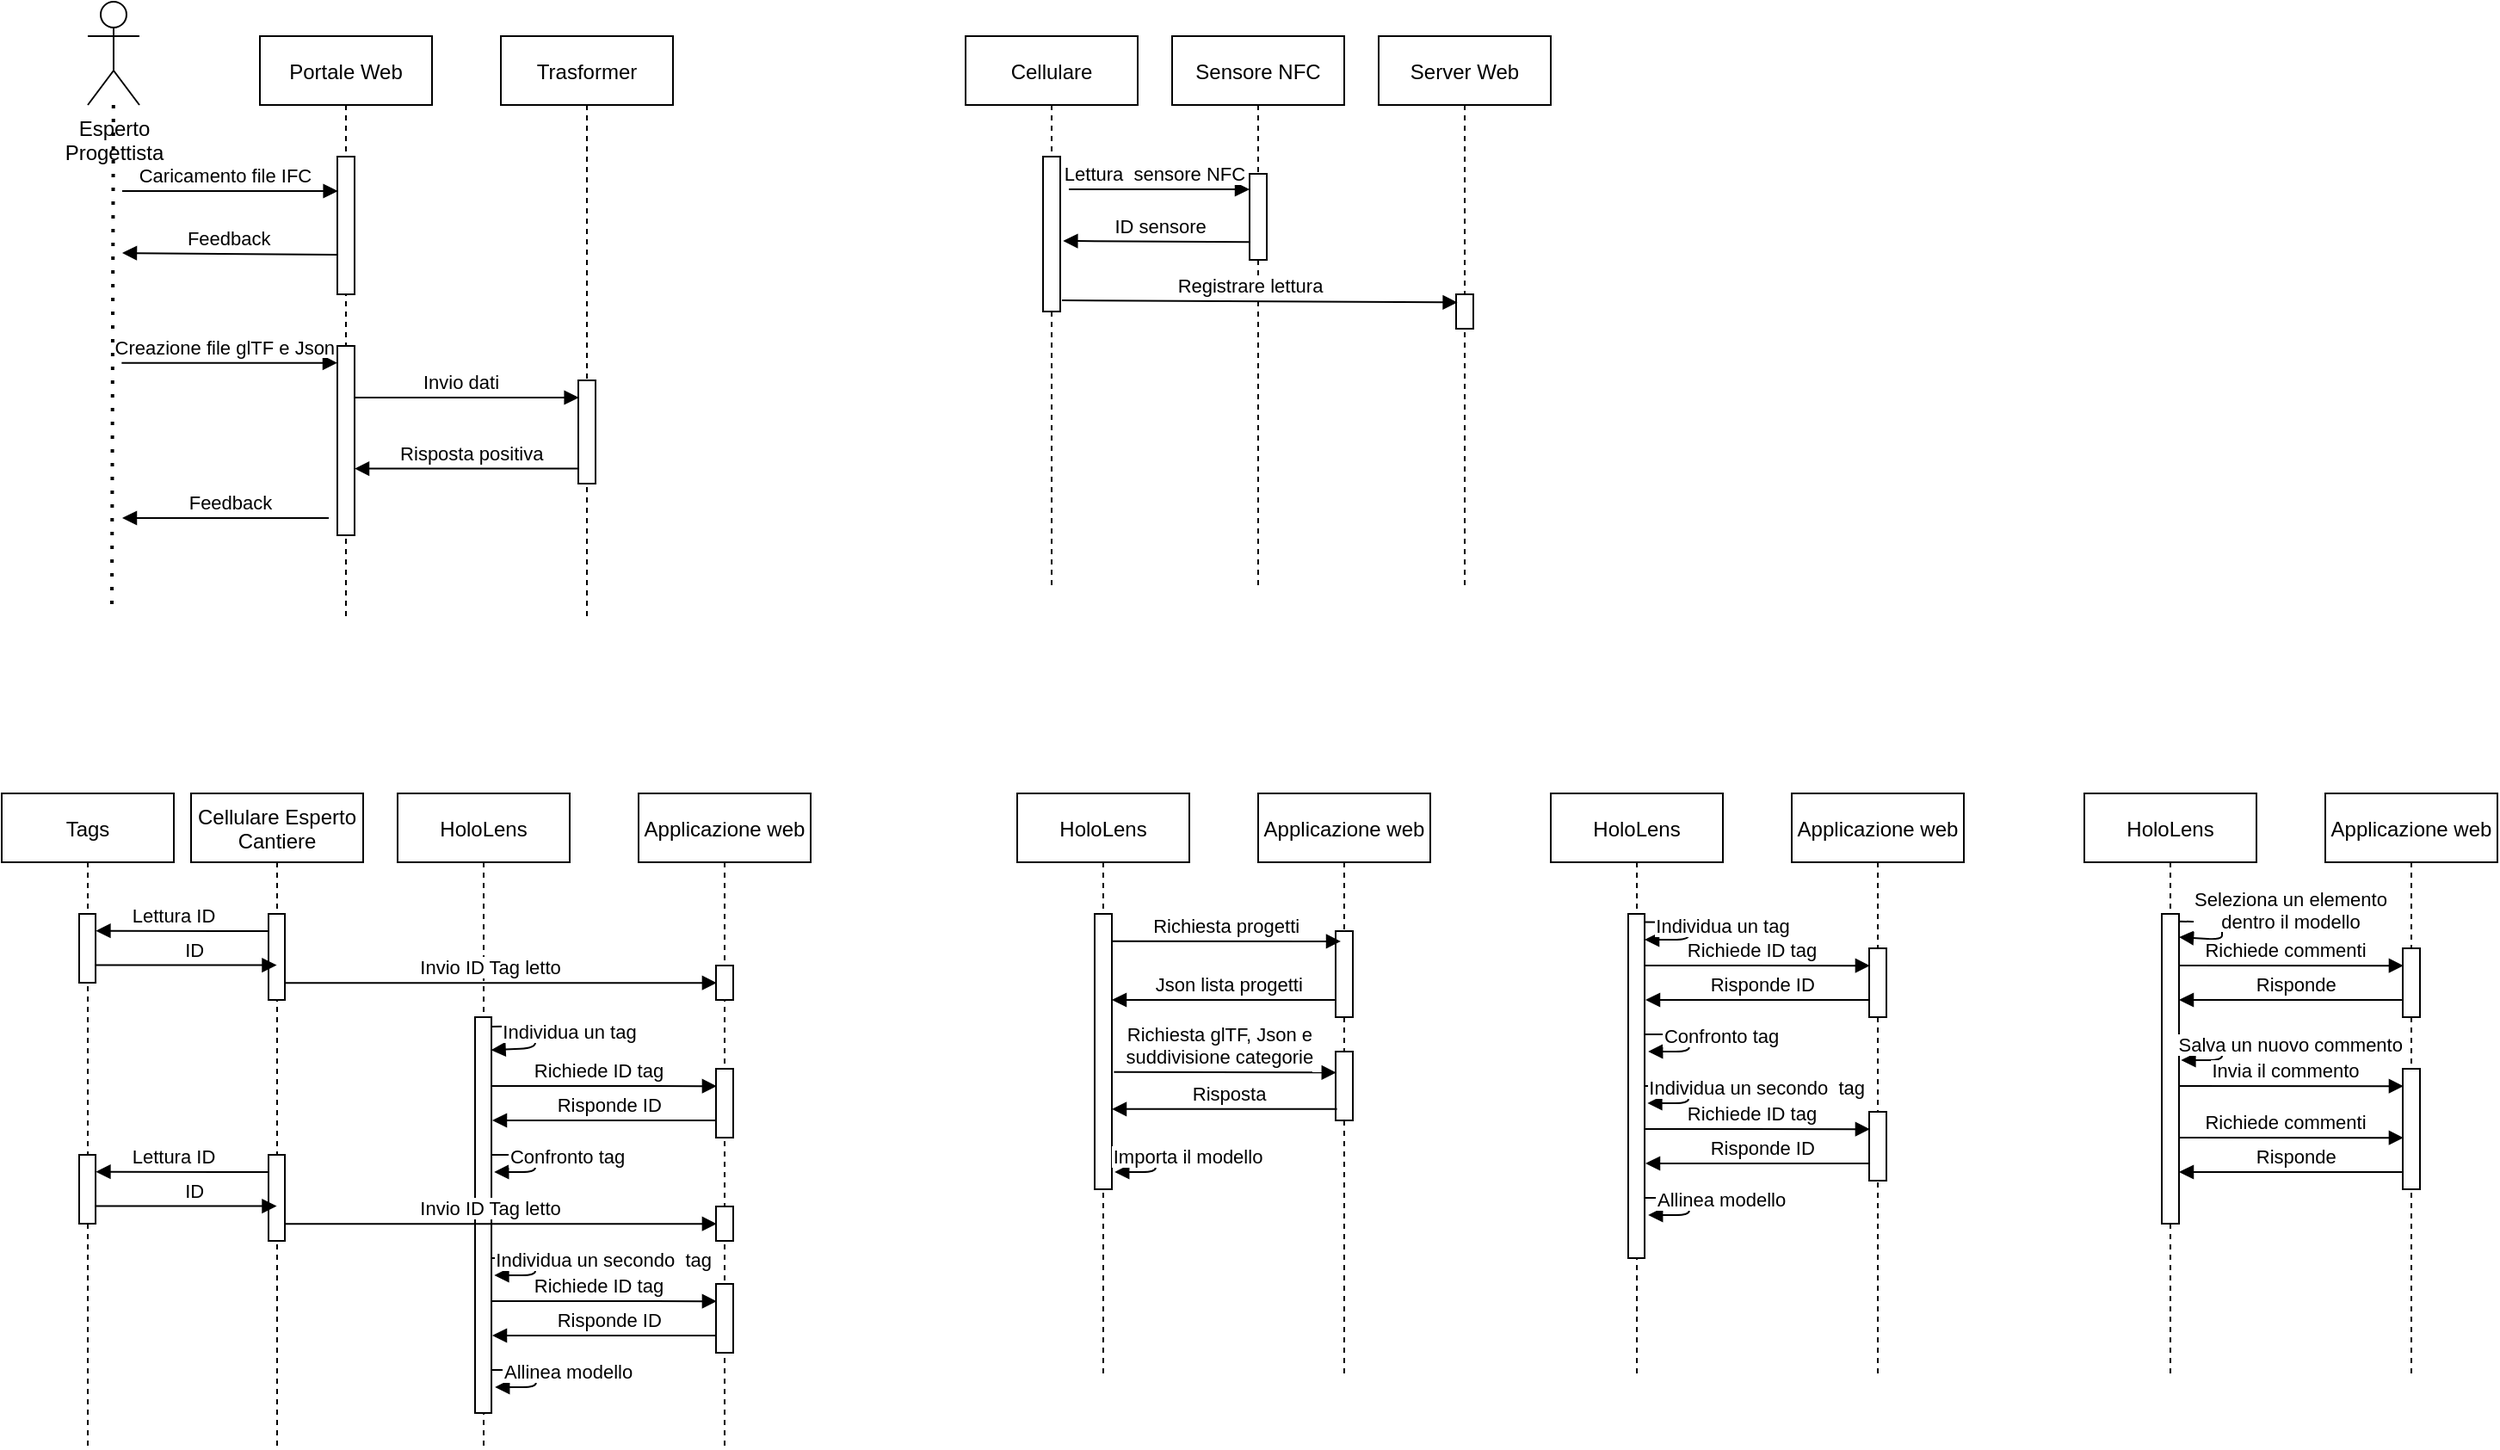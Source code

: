 <mxfile version="23.1.2" type="github">
  <diagram name="Pagina-1" id="A3ExzRN_EV327HXdjlLa">
    <mxGraphModel dx="2840" dy="1473" grid="1" gridSize="10" guides="1" tooltips="1" connect="1" arrows="1" fold="1" page="1" pageScale="1" pageWidth="827" pageHeight="1169" math="0" shadow="0">
      <root>
        <mxCell id="0" />
        <mxCell id="1" parent="0" />
        <mxCell id="QN_XUpYNm1_zosEBdJq4-1" value="Tags" style="shape=umlLifeline;perimeter=lifelinePerimeter;container=1;collapsible=0;recursiveResize=0;rounded=0;shadow=0;strokeWidth=1;" vertex="1" parent="1">
          <mxGeometry x="60" y="500" width="100" height="380" as="geometry" />
        </mxCell>
        <mxCell id="QN_XUpYNm1_zosEBdJq4-2" value="" style="points=[];perimeter=orthogonalPerimeter;rounded=0;shadow=0;strokeWidth=1;" vertex="1" parent="QN_XUpYNm1_zosEBdJq4-1">
          <mxGeometry x="45" y="70" width="9.52" height="40" as="geometry" />
        </mxCell>
        <mxCell id="QN_XUpYNm1_zosEBdJq4-3" value="Cellulare Esperto&#xa;Cantiere" style="shape=umlLifeline;perimeter=lifelinePerimeter;container=1;collapsible=0;recursiveResize=0;rounded=0;shadow=0;strokeWidth=1;" vertex="1" parent="1">
          <mxGeometry x="170" y="500" width="100" height="380" as="geometry" />
        </mxCell>
        <mxCell id="QN_XUpYNm1_zosEBdJq4-4" value="" style="points=[];perimeter=orthogonalPerimeter;rounded=0;shadow=0;strokeWidth=1;" vertex="1" parent="QN_XUpYNm1_zosEBdJq4-3">
          <mxGeometry x="45" y="70" width="9.52" height="50" as="geometry" />
        </mxCell>
        <mxCell id="QN_XUpYNm1_zosEBdJq4-5" value="Lettura ID" style="verticalAlign=bottom;endArrow=block;shadow=0;strokeWidth=1;exitX=0.014;exitY=0.855;exitDx=0;exitDy=0;exitPerimeter=0;entryX=1.02;entryY=0.246;entryDx=0;entryDy=0;entryPerimeter=0;" edge="1" parent="QN_XUpYNm1_zosEBdJq4-3" target="QN_XUpYNm1_zosEBdJq4-2">
          <mxGeometry x="0.095" relative="1" as="geometry">
            <mxPoint x="45.0" y="80" as="sourcePoint" />
            <mxPoint x="-85.14" y="80" as="targetPoint" />
            <mxPoint as="offset" />
          </mxGeometry>
        </mxCell>
        <mxCell id="QN_XUpYNm1_zosEBdJq4-6" value="Portale Web" style="shape=umlLifeline;perimeter=lifelinePerimeter;container=1;collapsible=0;recursiveResize=0;rounded=0;shadow=0;strokeWidth=1;" vertex="1" parent="1">
          <mxGeometry x="210" y="60" width="100" height="340" as="geometry" />
        </mxCell>
        <mxCell id="QN_XUpYNm1_zosEBdJq4-7" value="" style="points=[];perimeter=orthogonalPerimeter;rounded=0;shadow=0;strokeWidth=1;" vertex="1" parent="QN_XUpYNm1_zosEBdJq4-6">
          <mxGeometry x="45" y="70" width="10" height="80" as="geometry" />
        </mxCell>
        <mxCell id="QN_XUpYNm1_zosEBdJq4-8" value="Creazione file glTF e Json" style="verticalAlign=bottom;endArrow=block;shadow=0;strokeWidth=1;entryX=0.033;entryY=0.25;entryDx=0;entryDy=0;entryPerimeter=0;" edge="1" parent="QN_XUpYNm1_zosEBdJq4-6">
          <mxGeometry x="-0.046" relative="1" as="geometry">
            <mxPoint x="-80.33" y="189.83" as="sourcePoint" />
            <mxPoint x="45.0" y="189.83" as="targetPoint" />
            <mxPoint as="offset" />
          </mxGeometry>
        </mxCell>
        <mxCell id="QN_XUpYNm1_zosEBdJq4-9" value="" style="points=[];perimeter=orthogonalPerimeter;rounded=0;shadow=0;strokeWidth=1;" vertex="1" parent="QN_XUpYNm1_zosEBdJq4-6">
          <mxGeometry x="45" y="180" width="10" height="110" as="geometry" />
        </mxCell>
        <mxCell id="QN_XUpYNm1_zosEBdJq4-10" value="Invio dati" style="verticalAlign=bottom;endArrow=block;shadow=0;strokeWidth=1;entryX=0.033;entryY=0.25;entryDx=0;entryDy=0;entryPerimeter=0;" edge="1" parent="QN_XUpYNm1_zosEBdJq4-6" source="QN_XUpYNm1_zosEBdJq4-9">
          <mxGeometry x="-0.046" relative="1" as="geometry">
            <mxPoint x="60" y="210.0" as="sourcePoint" />
            <mxPoint x="185.33" y="210.0" as="targetPoint" />
            <mxPoint as="offset" />
          </mxGeometry>
        </mxCell>
        <mxCell id="QN_XUpYNm1_zosEBdJq4-11" value="Trasformer" style="shape=umlLifeline;perimeter=lifelinePerimeter;container=1;collapsible=0;recursiveResize=0;rounded=0;shadow=0;strokeWidth=1;" vertex="1" parent="1">
          <mxGeometry x="350" y="60" width="100" height="340" as="geometry" />
        </mxCell>
        <mxCell id="QN_XUpYNm1_zosEBdJq4-12" value="" style="points=[];perimeter=orthogonalPerimeter;rounded=0;shadow=0;strokeWidth=1;" vertex="1" parent="QN_XUpYNm1_zosEBdJq4-11">
          <mxGeometry x="45" y="200" width="10" height="60" as="geometry" />
        </mxCell>
        <mxCell id="QN_XUpYNm1_zosEBdJq4-13" value="Feedback" style="verticalAlign=bottom;endArrow=block;shadow=0;strokeWidth=1;exitX=-0.04;exitY=0.713;exitDx=0;exitDy=0;exitPerimeter=0;" edge="1" parent="1" source="QN_XUpYNm1_zosEBdJq4-7">
          <mxGeometry relative="1" as="geometry">
            <mxPoint x="250" y="186" as="sourcePoint" />
            <mxPoint x="130" y="186" as="targetPoint" />
          </mxGeometry>
        </mxCell>
        <mxCell id="QN_XUpYNm1_zosEBdJq4-14" value="Esperto&lt;br&gt;Progettista" style="shape=umlActor;verticalLabelPosition=bottom;verticalAlign=top;html=1;outlineConnect=0;" vertex="1" parent="1">
          <mxGeometry x="110" y="40" width="30" height="60" as="geometry" />
        </mxCell>
        <mxCell id="QN_XUpYNm1_zosEBdJq4-15" value="" style="endArrow=none;dashed=1;html=1;dashPattern=1 3;strokeWidth=2;rounded=0;" edge="1" parent="1" target="QN_XUpYNm1_zosEBdJq4-14">
          <mxGeometry width="50" height="50" relative="1" as="geometry">
            <mxPoint x="124" y="390" as="sourcePoint" />
            <mxPoint x="470" y="230" as="targetPoint" />
          </mxGeometry>
        </mxCell>
        <mxCell id="QN_XUpYNm1_zosEBdJq4-16" value="Caricamento file IFC" style="verticalAlign=bottom;endArrow=block;shadow=0;strokeWidth=1;entryX=0.033;entryY=0.25;entryDx=0;entryDy=0;entryPerimeter=0;" edge="1" parent="1" target="QN_XUpYNm1_zosEBdJq4-7">
          <mxGeometry x="-0.046" relative="1" as="geometry">
            <mxPoint x="130" y="150" as="sourcePoint" />
            <mxPoint x="220" y="150" as="targetPoint" />
            <mxPoint as="offset" />
          </mxGeometry>
        </mxCell>
        <mxCell id="QN_XUpYNm1_zosEBdJq4-17" value="Risposta positiva" style="verticalAlign=bottom;endArrow=block;shadow=0;strokeWidth=1;exitX=0.014;exitY=0.855;exitDx=0;exitDy=0;exitPerimeter=0;" edge="1" parent="1" source="QN_XUpYNm1_zosEBdJq4-12" target="QN_XUpYNm1_zosEBdJq4-9">
          <mxGeometry x="-0.046" relative="1" as="geometry">
            <mxPoint x="275" y="280" as="sourcePoint" />
            <mxPoint x="260" y="311" as="targetPoint" />
            <mxPoint as="offset" />
          </mxGeometry>
        </mxCell>
        <mxCell id="QN_XUpYNm1_zosEBdJq4-18" value="Feedback" style="verticalAlign=bottom;endArrow=block;shadow=0;strokeWidth=1;" edge="1" parent="1">
          <mxGeometry x="-0.046" relative="1" as="geometry">
            <mxPoint x="250" y="340" as="sourcePoint" />
            <mxPoint x="130" y="340" as="targetPoint" />
            <mxPoint as="offset" />
          </mxGeometry>
        </mxCell>
        <mxCell id="QN_XUpYNm1_zosEBdJq4-19" value="Sensore NFC" style="shape=umlLifeline;perimeter=lifelinePerimeter;container=1;collapsible=0;recursiveResize=0;rounded=0;shadow=0;strokeWidth=1;" vertex="1" parent="1">
          <mxGeometry x="740" y="60" width="100" height="320" as="geometry" />
        </mxCell>
        <mxCell id="QN_XUpYNm1_zosEBdJq4-20" value="" style="points=[];perimeter=orthogonalPerimeter;rounded=0;shadow=0;strokeWidth=1;" vertex="1" parent="QN_XUpYNm1_zosEBdJq4-19">
          <mxGeometry x="45" y="80" width="10" height="50" as="geometry" />
        </mxCell>
        <mxCell id="QN_XUpYNm1_zosEBdJq4-21" value="Lettura  sensore NFC" style="verticalAlign=bottom;endArrow=block;shadow=0;strokeWidth=1;entryX=0;entryY=0.18;entryDx=0;entryDy=0;entryPerimeter=0;" edge="1" parent="1" target="QN_XUpYNm1_zosEBdJq4-20">
          <mxGeometry x="-0.046" relative="1" as="geometry">
            <mxPoint x="680" y="149" as="sourcePoint" />
            <mxPoint x="680" y="160" as="targetPoint" />
            <mxPoint as="offset" />
          </mxGeometry>
        </mxCell>
        <mxCell id="QN_XUpYNm1_zosEBdJq4-22" value="Server Web" style="shape=umlLifeline;perimeter=lifelinePerimeter;container=1;collapsible=0;recursiveResize=0;rounded=0;shadow=0;strokeWidth=1;" vertex="1" parent="1">
          <mxGeometry x="860" y="60" width="100" height="320" as="geometry" />
        </mxCell>
        <mxCell id="QN_XUpYNm1_zosEBdJq4-23" value="" style="points=[];perimeter=orthogonalPerimeter;rounded=0;shadow=0;strokeWidth=1;" vertex="1" parent="QN_XUpYNm1_zosEBdJq4-22">
          <mxGeometry x="45" y="150" width="10" height="20" as="geometry" />
        </mxCell>
        <mxCell id="QN_XUpYNm1_zosEBdJq4-24" value="Cellulare" style="shape=umlLifeline;perimeter=lifelinePerimeter;container=1;collapsible=0;recursiveResize=0;rounded=0;shadow=0;strokeWidth=1;" vertex="1" parent="1">
          <mxGeometry x="620" y="60" width="100" height="320" as="geometry" />
        </mxCell>
        <mxCell id="QN_XUpYNm1_zosEBdJq4-25" value="" style="points=[];perimeter=orthogonalPerimeter;rounded=0;shadow=0;strokeWidth=1;" vertex="1" parent="QN_XUpYNm1_zosEBdJq4-24">
          <mxGeometry x="45" y="70" width="10" height="90" as="geometry" />
        </mxCell>
        <mxCell id="QN_XUpYNm1_zosEBdJq4-26" value="Registrare lettura" style="verticalAlign=bottom;endArrow=block;shadow=0;strokeWidth=1;entryX=0.08;entryY=0.236;entryDx=0;entryDy=0;entryPerimeter=0;exitX=1.1;exitY=0.928;exitDx=0;exitDy=0;exitPerimeter=0;" edge="1" parent="1" source="QN_XUpYNm1_zosEBdJq4-25" target="QN_XUpYNm1_zosEBdJq4-23">
          <mxGeometry x="-0.046" relative="1" as="geometry">
            <mxPoint x="795" y="170.5" as="sourcePoint" />
            <mxPoint x="900" y="171" as="targetPoint" />
            <mxPoint as="offset" />
          </mxGeometry>
        </mxCell>
        <mxCell id="QN_XUpYNm1_zosEBdJq4-27" value="ID sensore" style="verticalAlign=bottom;endArrow=block;shadow=0;strokeWidth=1;entryX=1.167;entryY=0.544;entryDx=0;entryDy=0;entryPerimeter=0;exitX=0.033;exitY=0.793;exitDx=0;exitDy=0;exitPerimeter=0;" edge="1" parent="1" source="QN_XUpYNm1_zosEBdJq4-20" target="QN_XUpYNm1_zosEBdJq4-25">
          <mxGeometry x="-0.046" relative="1" as="geometry">
            <mxPoint x="770" y="170" as="sourcePoint" />
            <mxPoint x="1065" y="170" as="targetPoint" />
            <mxPoint as="offset" />
          </mxGeometry>
        </mxCell>
        <mxCell id="QN_XUpYNm1_zosEBdJq4-28" value="HoloLens" style="shape=umlLifeline;perimeter=lifelinePerimeter;container=1;collapsible=0;recursiveResize=0;rounded=0;shadow=0;strokeWidth=1;" vertex="1" parent="1">
          <mxGeometry x="650" y="500" width="100" height="340" as="geometry" />
        </mxCell>
        <mxCell id="QN_XUpYNm1_zosEBdJq4-29" value="" style="points=[];perimeter=orthogonalPerimeter;rounded=0;shadow=0;strokeWidth=1;" vertex="1" parent="QN_XUpYNm1_zosEBdJq4-28">
          <mxGeometry x="45" y="70" width="10" height="160" as="geometry" />
        </mxCell>
        <mxCell id="QN_XUpYNm1_zosEBdJq4-30" value="Json lista progetti" style="verticalAlign=bottom;endArrow=block;shadow=0;strokeWidth=1;exitX=0.014;exitY=0.855;exitDx=0;exitDy=0;exitPerimeter=0;" edge="1" parent="QN_XUpYNm1_zosEBdJq4-28">
          <mxGeometry x="-0.046" relative="1" as="geometry">
            <mxPoint x="185.14" y="120" as="sourcePoint" />
            <mxPoint x="55" y="120" as="targetPoint" />
            <mxPoint as="offset" />
          </mxGeometry>
        </mxCell>
        <mxCell id="QN_XUpYNm1_zosEBdJq4-31" value="Importa il modello" style="verticalAlign=bottom;endArrow=block;shadow=0;strokeWidth=1;exitX=0.96;exitY=0.036;exitDx=0;exitDy=0;exitPerimeter=0;entryX=1.12;entryY=0.107;entryDx=0;entryDy=0;entryPerimeter=0;" edge="1" parent="QN_XUpYNm1_zosEBdJq4-28">
          <mxGeometry x="0.195" y="20" relative="1" as="geometry">
            <mxPoint x="55" y="210.04" as="sourcePoint" />
            <mxPoint x="56.6" y="219.98" as="targetPoint" />
            <Array as="points">
              <mxPoint x="80.4" y="210" />
              <mxPoint x="80.4" y="220" />
            </Array>
            <mxPoint x="19" y="-20" as="offset" />
          </mxGeometry>
        </mxCell>
        <mxCell id="QN_XUpYNm1_zosEBdJq4-32" value="Applicazione web" style="shape=umlLifeline;perimeter=lifelinePerimeter;container=1;collapsible=0;recursiveResize=0;rounded=0;shadow=0;strokeWidth=1;" vertex="1" parent="1">
          <mxGeometry x="790" y="500" width="100" height="340" as="geometry" />
        </mxCell>
        <mxCell id="QN_XUpYNm1_zosEBdJq4-33" value="" style="points=[];perimeter=orthogonalPerimeter;rounded=0;shadow=0;strokeWidth=1;" vertex="1" parent="QN_XUpYNm1_zosEBdJq4-32">
          <mxGeometry x="45" y="150" width="10" height="40" as="geometry" />
        </mxCell>
        <mxCell id="QN_XUpYNm1_zosEBdJq4-34" value="" style="points=[];perimeter=orthogonalPerimeter;rounded=0;shadow=0;strokeWidth=1;" vertex="1" parent="QN_XUpYNm1_zosEBdJq4-32">
          <mxGeometry x="45" y="80" width="10" height="50" as="geometry" />
        </mxCell>
        <mxCell id="QN_XUpYNm1_zosEBdJq4-35" value="Richiesta progetti" style="verticalAlign=bottom;endArrow=block;shadow=0;strokeWidth=1;exitX=1.21;exitY=0.361;exitDx=0;exitDy=0;exitPerimeter=0;entryX=0.5;entryY=0.322;entryDx=0;entryDy=0;entryPerimeter=0;" edge="1" parent="1">
          <mxGeometry relative="1" as="geometry">
            <mxPoint x="705.1" y="585.88" as="sourcePoint" />
            <mxPoint x="838" y="585.98" as="targetPoint" />
          </mxGeometry>
        </mxCell>
        <mxCell id="QN_XUpYNm1_zosEBdJq4-36" value="Richiesta glTF, Json e &#xa;suddivisione categorie" style="verticalAlign=bottom;endArrow=block;shadow=0;strokeWidth=1;entryX=0.04;entryY=0.305;entryDx=0;entryDy=0;entryPerimeter=0;exitX=1.12;exitY=0.574;exitDx=0;exitDy=0;exitPerimeter=0;" edge="1" parent="1" source="QN_XUpYNm1_zosEBdJq4-29" target="QN_XUpYNm1_zosEBdJq4-33">
          <mxGeometry x="-0.046" relative="1" as="geometry">
            <mxPoint x="710" y="662" as="sourcePoint" />
            <mxPoint x="830" y="662" as="targetPoint" />
            <mxPoint as="offset" />
          </mxGeometry>
        </mxCell>
        <mxCell id="QN_XUpYNm1_zosEBdJq4-37" value="Risposta" style="verticalAlign=bottom;endArrow=block;shadow=0;strokeWidth=1;exitX=0.08;exitY=0.835;exitDx=0;exitDy=0;exitPerimeter=0;" edge="1" parent="1" source="QN_XUpYNm1_zosEBdJq4-33" target="QN_XUpYNm1_zosEBdJq4-29">
          <mxGeometry x="-0.046" relative="1" as="geometry">
            <mxPoint x="710" y="710" as="sourcePoint" />
            <mxPoint x="835.33" y="710" as="targetPoint" />
            <mxPoint as="offset" />
          </mxGeometry>
        </mxCell>
        <mxCell id="QN_XUpYNm1_zosEBdJq4-38" value="HoloLens" style="shape=umlLifeline;perimeter=lifelinePerimeter;container=1;collapsible=0;recursiveResize=0;rounded=0;shadow=0;strokeWidth=1;" vertex="1" parent="1">
          <mxGeometry x="960" y="500" width="100" height="340" as="geometry" />
        </mxCell>
        <mxCell id="QN_XUpYNm1_zosEBdJq4-39" value="" style="points=[];perimeter=orthogonalPerimeter;rounded=0;shadow=0;strokeWidth=1;" vertex="1" parent="QN_XUpYNm1_zosEBdJq4-38">
          <mxGeometry x="45" y="70" width="9.52" height="200" as="geometry" />
        </mxCell>
        <mxCell id="QN_XUpYNm1_zosEBdJq4-40" value="Risponde ID" style="verticalAlign=bottom;endArrow=block;shadow=0;strokeWidth=1;exitX=0.014;exitY=0.855;exitDx=0;exitDy=0;exitPerimeter=0;" edge="1" parent="QN_XUpYNm1_zosEBdJq4-38">
          <mxGeometry x="-0.046" relative="1" as="geometry">
            <mxPoint x="185.14" y="120" as="sourcePoint" />
            <mxPoint x="55" y="120" as="targetPoint" />
            <mxPoint as="offset" />
          </mxGeometry>
        </mxCell>
        <mxCell id="QN_XUpYNm1_zosEBdJq4-41" value="Individua un tag" style="verticalAlign=bottom;endArrow=block;shadow=0;strokeWidth=1;exitX=1;exitY=0.024;exitDx=0;exitDy=0;exitPerimeter=0;entryX=1;entryY=0.075;entryDx=0;entryDy=0;entryPerimeter=0;" edge="1" parent="QN_XUpYNm1_zosEBdJq4-38" source="QN_XUpYNm1_zosEBdJq4-39" target="QN_XUpYNm1_zosEBdJq4-39">
          <mxGeometry x="-0.131" y="10" relative="1" as="geometry">
            <mxPoint x="55.1" y="85.88" as="sourcePoint" />
            <mxPoint x="188.0" y="85.98" as="targetPoint" />
            <Array as="points">
              <mxPoint x="80" y="75" />
              <mxPoint x="80" y="85" />
            </Array>
            <mxPoint x="10" y="10" as="offset" />
          </mxGeometry>
        </mxCell>
        <mxCell id="QN_XUpYNm1_zosEBdJq4-42" value="Richiede ID tag" style="verticalAlign=bottom;endArrow=block;shadow=0;strokeWidth=1;entryX=0.04;entryY=0.305;entryDx=0;entryDy=0;entryPerimeter=0;exitX=0.994;exitY=0.658;exitDx=0;exitDy=0;exitPerimeter=0;" edge="1" parent="QN_XUpYNm1_zosEBdJq4-38">
          <mxGeometry x="-0.046" relative="1" as="geometry">
            <mxPoint x="55" y="100.0" as="sourcePoint" />
            <mxPoint x="185.46" y="100.08" as="targetPoint" />
            <mxPoint as="offset" />
          </mxGeometry>
        </mxCell>
        <mxCell id="QN_XUpYNm1_zosEBdJq4-43" value="Allinea modello" style="verticalAlign=bottom;endArrow=block;shadow=0;strokeWidth=1;exitX=0.96;exitY=0.036;exitDx=0;exitDy=0;exitPerimeter=0;entryX=1.12;entryY=0.107;entryDx=0;entryDy=0;entryPerimeter=0;" edge="1" parent="QN_XUpYNm1_zosEBdJq4-38">
          <mxGeometry x="0.195" y="20" relative="1" as="geometry">
            <mxPoint x="55.0" y="235.04" as="sourcePoint" />
            <mxPoint x="56.6" y="244.98" as="targetPoint" />
            <Array as="points">
              <mxPoint x="80.4" y="235" />
              <mxPoint x="80.4" y="245" />
            </Array>
            <mxPoint x="19" y="-20" as="offset" />
          </mxGeometry>
        </mxCell>
        <mxCell id="QN_XUpYNm1_zosEBdJq4-44" value="Confronto tag" style="verticalAlign=bottom;endArrow=block;shadow=0;strokeWidth=1;exitX=0.96;exitY=0.036;exitDx=0;exitDy=0;exitPerimeter=0;entryX=1.12;entryY=0.107;entryDx=0;entryDy=0;entryPerimeter=0;" edge="1" parent="QN_XUpYNm1_zosEBdJq4-38">
          <mxGeometry x="0.195" y="20" relative="1" as="geometry">
            <mxPoint x="55" y="140.04" as="sourcePoint" />
            <mxPoint x="56.6" y="149.98" as="targetPoint" />
            <Array as="points">
              <mxPoint x="80.4" y="140" />
              <mxPoint x="80.4" y="150" />
            </Array>
            <mxPoint x="19" y="-20" as="offset" />
          </mxGeometry>
        </mxCell>
        <mxCell id="QN_XUpYNm1_zosEBdJq4-45" value="Applicazione web" style="shape=umlLifeline;perimeter=lifelinePerimeter;container=1;collapsible=0;recursiveResize=0;rounded=0;shadow=0;strokeWidth=1;" vertex="1" parent="1">
          <mxGeometry x="1100" y="500" width="100" height="340" as="geometry" />
        </mxCell>
        <mxCell id="QN_XUpYNm1_zosEBdJq4-46" value="" style="points=[];perimeter=orthogonalPerimeter;rounded=0;shadow=0;strokeWidth=1;" vertex="1" parent="QN_XUpYNm1_zosEBdJq4-45">
          <mxGeometry x="45" y="90" width="10" height="40" as="geometry" />
        </mxCell>
        <mxCell id="QN_XUpYNm1_zosEBdJq4-47" value="Risponde ID" style="verticalAlign=bottom;endArrow=block;shadow=0;strokeWidth=1;exitX=0.014;exitY=0.855;exitDx=0;exitDy=0;exitPerimeter=0;" edge="1" parent="QN_XUpYNm1_zosEBdJq4-45">
          <mxGeometry x="-0.046" relative="1" as="geometry">
            <mxPoint x="45.14" y="215" as="sourcePoint" />
            <mxPoint x="-85" y="215" as="targetPoint" />
            <mxPoint as="offset" />
          </mxGeometry>
        </mxCell>
        <mxCell id="QN_XUpYNm1_zosEBdJq4-48" value="Individua un secondo  tag" style="verticalAlign=bottom;endArrow=block;shadow=0;strokeWidth=1;exitX=0.96;exitY=0.036;exitDx=0;exitDy=0;exitPerimeter=0;entryX=1.12;entryY=0.107;entryDx=0;entryDy=0;entryPerimeter=0;" edge="1" parent="QN_XUpYNm1_zosEBdJq4-45">
          <mxGeometry x="0.195" y="40" relative="1" as="geometry">
            <mxPoint x="-85.4" y="170.04" as="sourcePoint" />
            <mxPoint x="-83.8" y="179.98" as="targetPoint" />
            <Array as="points">
              <mxPoint x="-60" y="170" />
              <mxPoint x="-60" y="180" />
            </Array>
            <mxPoint x="40" y="-40" as="offset" />
          </mxGeometry>
        </mxCell>
        <mxCell id="QN_XUpYNm1_zosEBdJq4-49" value="Richiede ID tag" style="verticalAlign=bottom;endArrow=block;shadow=0;strokeWidth=1;entryX=0.04;entryY=0.305;entryDx=0;entryDy=0;entryPerimeter=0;exitX=0.994;exitY=0.658;exitDx=0;exitDy=0;exitPerimeter=0;" edge="1" parent="QN_XUpYNm1_zosEBdJq4-45">
          <mxGeometry x="-0.046" relative="1" as="geometry">
            <mxPoint x="-85" y="195.0" as="sourcePoint" />
            <mxPoint x="45.46" y="195.08" as="targetPoint" />
            <mxPoint as="offset" />
          </mxGeometry>
        </mxCell>
        <mxCell id="QN_XUpYNm1_zosEBdJq4-50" value="" style="points=[];perimeter=orthogonalPerimeter;rounded=0;shadow=0;strokeWidth=1;" vertex="1" parent="QN_XUpYNm1_zosEBdJq4-45">
          <mxGeometry x="45" y="185" width="10" height="40" as="geometry" />
        </mxCell>
        <mxCell id="QN_XUpYNm1_zosEBdJq4-51" value="HoloLens" style="shape=umlLifeline;perimeter=lifelinePerimeter;container=1;collapsible=0;recursiveResize=0;rounded=0;shadow=0;strokeWidth=1;" vertex="1" parent="1">
          <mxGeometry x="1270" y="500" width="100" height="340" as="geometry" />
        </mxCell>
        <mxCell id="QN_XUpYNm1_zosEBdJq4-52" value="" style="points=[];perimeter=orthogonalPerimeter;rounded=0;shadow=0;strokeWidth=1;" vertex="1" parent="QN_XUpYNm1_zosEBdJq4-51">
          <mxGeometry x="45" y="70" width="10" height="180" as="geometry" />
        </mxCell>
        <mxCell id="QN_XUpYNm1_zosEBdJq4-53" value="Risponde" style="verticalAlign=bottom;endArrow=block;shadow=0;strokeWidth=1;exitX=0.014;exitY=0.855;exitDx=0;exitDy=0;exitPerimeter=0;" edge="1" parent="QN_XUpYNm1_zosEBdJq4-51">
          <mxGeometry x="-0.046" relative="1" as="geometry">
            <mxPoint x="185.14" y="120" as="sourcePoint" />
            <mxPoint x="55" y="120" as="targetPoint" />
            <mxPoint as="offset" />
          </mxGeometry>
        </mxCell>
        <mxCell id="QN_XUpYNm1_zosEBdJq4-54" value="Seleziona un elemento &#xa;dentro il modello" style="verticalAlign=bottom;endArrow=block;shadow=0;strokeWidth=1;exitX=1;exitY=0.024;exitDx=0;exitDy=0;exitPerimeter=0;entryX=1;entryY=0.075;entryDx=0;entryDy=0;entryPerimeter=0;" edge="1" parent="QN_XUpYNm1_zosEBdJq4-51" source="QN_XUpYNm1_zosEBdJq4-52" target="QN_XUpYNm1_zosEBdJq4-52">
          <mxGeometry x="0.116" y="40" relative="1" as="geometry">
            <mxPoint x="55.1" y="85.88" as="sourcePoint" />
            <mxPoint x="188.0" y="85.98" as="targetPoint" />
            <Array as="points">
              <mxPoint x="80" y="75" />
              <mxPoint x="80" y="85" />
            </Array>
            <mxPoint as="offset" />
          </mxGeometry>
        </mxCell>
        <mxCell id="QN_XUpYNm1_zosEBdJq4-55" value="Richiede commenti" style="verticalAlign=bottom;endArrow=block;shadow=0;strokeWidth=1;entryX=0.04;entryY=0.305;entryDx=0;entryDy=0;entryPerimeter=0;exitX=0.994;exitY=0.658;exitDx=0;exitDy=0;exitPerimeter=0;" edge="1" parent="QN_XUpYNm1_zosEBdJq4-51">
          <mxGeometry x="-0.046" relative="1" as="geometry">
            <mxPoint x="55" y="100.0" as="sourcePoint" />
            <mxPoint x="185.46" y="100.08" as="targetPoint" />
            <mxPoint as="offset" />
          </mxGeometry>
        </mxCell>
        <mxCell id="QN_XUpYNm1_zosEBdJq4-56" value="Applicazione web" style="shape=umlLifeline;perimeter=lifelinePerimeter;container=1;collapsible=0;recursiveResize=0;rounded=0;shadow=0;strokeWidth=1;" vertex="1" parent="1">
          <mxGeometry x="1410" y="500" width="100" height="340" as="geometry" />
        </mxCell>
        <mxCell id="QN_XUpYNm1_zosEBdJq4-57" value="" style="points=[];perimeter=orthogonalPerimeter;rounded=0;shadow=0;strokeWidth=1;" vertex="1" parent="QN_XUpYNm1_zosEBdJq4-56">
          <mxGeometry x="45" y="90" width="10" height="40" as="geometry" />
        </mxCell>
        <mxCell id="QN_XUpYNm1_zosEBdJq4-58" value="Salva un nuovo commento" style="verticalAlign=bottom;endArrow=block;shadow=0;strokeWidth=1;exitX=0.96;exitY=0.036;exitDx=0;exitDy=0;exitPerimeter=0;entryX=1.12;entryY=0.107;entryDx=0;entryDy=0;entryPerimeter=0;" edge="1" parent="QN_XUpYNm1_zosEBdJq4-56">
          <mxGeometry x="0.195" y="40" relative="1" as="geometry">
            <mxPoint x="-85.4" y="145.04" as="sourcePoint" />
            <mxPoint x="-83.8" y="154.98" as="targetPoint" />
            <Array as="points">
              <mxPoint x="-60" y="145" />
              <mxPoint x="-60" y="155" />
            </Array>
            <mxPoint x="40" y="-40" as="offset" />
          </mxGeometry>
        </mxCell>
        <mxCell id="QN_XUpYNm1_zosEBdJq4-59" value="Invia il commento" style="verticalAlign=bottom;endArrow=block;shadow=0;strokeWidth=1;entryX=0.04;entryY=0.305;entryDx=0;entryDy=0;entryPerimeter=0;exitX=0.994;exitY=0.658;exitDx=0;exitDy=0;exitPerimeter=0;" edge="1" parent="QN_XUpYNm1_zosEBdJq4-56">
          <mxGeometry x="-0.046" relative="1" as="geometry">
            <mxPoint x="-85" y="170.0" as="sourcePoint" />
            <mxPoint x="45.46" y="170.08" as="targetPoint" />
            <mxPoint as="offset" />
          </mxGeometry>
        </mxCell>
        <mxCell id="QN_XUpYNm1_zosEBdJq4-60" value="" style="points=[];perimeter=orthogonalPerimeter;rounded=0;shadow=0;strokeWidth=1;" vertex="1" parent="QN_XUpYNm1_zosEBdJq4-56">
          <mxGeometry x="45" y="160" width="10" height="70" as="geometry" />
        </mxCell>
        <mxCell id="QN_XUpYNm1_zosEBdJq4-61" value="Richiede commenti" style="verticalAlign=bottom;endArrow=block;shadow=0;strokeWidth=1;entryX=0.04;entryY=0.305;entryDx=0;entryDy=0;entryPerimeter=0;exitX=0.994;exitY=0.658;exitDx=0;exitDy=0;exitPerimeter=0;" edge="1" parent="1">
          <mxGeometry x="-0.046" relative="1" as="geometry">
            <mxPoint x="1325" y="700.0" as="sourcePoint" />
            <mxPoint x="1455.46" y="700.08" as="targetPoint" />
            <mxPoint as="offset" />
          </mxGeometry>
        </mxCell>
        <mxCell id="QN_XUpYNm1_zosEBdJq4-62" value="Risponde" style="verticalAlign=bottom;endArrow=block;shadow=0;strokeWidth=1;exitX=0.014;exitY=0.855;exitDx=0;exitDy=0;exitPerimeter=0;" edge="1" parent="1">
          <mxGeometry x="-0.046" relative="1" as="geometry">
            <mxPoint x="1455.14" y="720" as="sourcePoint" />
            <mxPoint x="1325" y="720" as="targetPoint" />
            <mxPoint as="offset" />
          </mxGeometry>
        </mxCell>
        <mxCell id="QN_XUpYNm1_zosEBdJq4-63" value="HoloLens" style="shape=umlLifeline;perimeter=lifelinePerimeter;container=1;collapsible=0;recursiveResize=0;rounded=0;shadow=0;strokeWidth=1;" vertex="1" parent="1">
          <mxGeometry x="290" y="500" width="100" height="380" as="geometry" />
        </mxCell>
        <mxCell id="QN_XUpYNm1_zosEBdJq4-64" value="" style="points=[];perimeter=orthogonalPerimeter;rounded=0;shadow=0;strokeWidth=1;" vertex="1" parent="QN_XUpYNm1_zosEBdJq4-63">
          <mxGeometry x="45" y="130" width="9.52" height="230" as="geometry" />
        </mxCell>
        <mxCell id="QN_XUpYNm1_zosEBdJq4-65" value="Risponde ID" style="verticalAlign=bottom;endArrow=block;shadow=0;strokeWidth=1;exitX=0.014;exitY=0.855;exitDx=0;exitDy=0;exitPerimeter=0;" edge="1" parent="QN_XUpYNm1_zosEBdJq4-63">
          <mxGeometry x="-0.046" relative="1" as="geometry">
            <mxPoint x="185.14" y="190" as="sourcePoint" />
            <mxPoint x="55" y="190" as="targetPoint" />
            <mxPoint as="offset" />
          </mxGeometry>
        </mxCell>
        <mxCell id="QN_XUpYNm1_zosEBdJq4-66" value="Individua un tag" style="verticalAlign=bottom;endArrow=block;shadow=0;strokeWidth=1;exitX=1;exitY=0.024;exitDx=0;exitDy=0;exitPerimeter=0;entryX=0.975;entryY=0.083;entryDx=0;entryDy=0;entryPerimeter=0;" edge="1" parent="QN_XUpYNm1_zosEBdJq4-63" source="QN_XUpYNm1_zosEBdJq4-64" target="QN_XUpYNm1_zosEBdJq4-64">
          <mxGeometry x="-0.131" y="10" relative="1" as="geometry">
            <mxPoint x="55.1" y="145.88" as="sourcePoint" />
            <mxPoint x="188.0" y="145.98" as="targetPoint" />
            <Array as="points">
              <mxPoint x="80" y="135" />
              <mxPoint x="80" y="148" />
            </Array>
            <mxPoint x="10" y="10" as="offset" />
          </mxGeometry>
        </mxCell>
        <mxCell id="QN_XUpYNm1_zosEBdJq4-67" value="Richiede ID tag" style="verticalAlign=bottom;endArrow=block;shadow=0;strokeWidth=1;entryX=0.04;entryY=0.305;entryDx=0;entryDy=0;entryPerimeter=0;exitX=0.994;exitY=0.658;exitDx=0;exitDy=0;exitPerimeter=0;" edge="1" parent="QN_XUpYNm1_zosEBdJq4-63">
          <mxGeometry x="-0.046" relative="1" as="geometry">
            <mxPoint x="55" y="170.0" as="sourcePoint" />
            <mxPoint x="185.46" y="170.08" as="targetPoint" />
            <mxPoint as="offset" />
          </mxGeometry>
        </mxCell>
        <mxCell id="QN_XUpYNm1_zosEBdJq4-68" value="Allinea modello" style="verticalAlign=bottom;endArrow=block;shadow=0;strokeWidth=1;exitX=0.96;exitY=0.036;exitDx=0;exitDy=0;exitPerimeter=0;entryX=1.12;entryY=0.107;entryDx=0;entryDy=0;entryPerimeter=0;" edge="1" parent="QN_XUpYNm1_zosEBdJq4-63">
          <mxGeometry x="0.195" y="20" relative="1" as="geometry">
            <mxPoint x="55.0" y="335.04" as="sourcePoint" />
            <mxPoint x="56.6" y="344.98" as="targetPoint" />
            <Array as="points">
              <mxPoint x="80.4" y="335" />
              <mxPoint x="80.4" y="345" />
            </Array>
            <mxPoint x="19" y="-20" as="offset" />
          </mxGeometry>
        </mxCell>
        <mxCell id="QN_XUpYNm1_zosEBdJq4-69" value="Confronto tag" style="verticalAlign=bottom;endArrow=block;shadow=0;strokeWidth=1;exitX=0.96;exitY=0.036;exitDx=0;exitDy=0;exitPerimeter=0;entryX=1.12;entryY=0.107;entryDx=0;entryDy=0;entryPerimeter=0;" edge="1" parent="QN_XUpYNm1_zosEBdJq4-63">
          <mxGeometry x="0.195" y="20" relative="1" as="geometry">
            <mxPoint x="54.52" y="210.04" as="sourcePoint" />
            <mxPoint x="56.12" y="219.98" as="targetPoint" />
            <Array as="points">
              <mxPoint x="79.92" y="210" />
              <mxPoint x="79.92" y="220" />
            </Array>
            <mxPoint x="19" y="-20" as="offset" />
          </mxGeometry>
        </mxCell>
        <mxCell id="QN_XUpYNm1_zosEBdJq4-70" value="Applicazione web" style="shape=umlLifeline;perimeter=lifelinePerimeter;container=1;collapsible=0;recursiveResize=0;rounded=0;shadow=0;strokeWidth=1;" vertex="1" parent="1">
          <mxGeometry x="430" y="500" width="100" height="380" as="geometry" />
        </mxCell>
        <mxCell id="QN_XUpYNm1_zosEBdJq4-71" value="" style="points=[];perimeter=orthogonalPerimeter;rounded=0;shadow=0;strokeWidth=1;" vertex="1" parent="QN_XUpYNm1_zosEBdJq4-70">
          <mxGeometry x="45" y="160" width="10" height="40" as="geometry" />
        </mxCell>
        <mxCell id="QN_XUpYNm1_zosEBdJq4-72" value="Risponde ID" style="verticalAlign=bottom;endArrow=block;shadow=0;strokeWidth=1;exitX=0.014;exitY=0.855;exitDx=0;exitDy=0;exitPerimeter=0;" edge="1" parent="QN_XUpYNm1_zosEBdJq4-70">
          <mxGeometry x="-0.046" relative="1" as="geometry">
            <mxPoint x="45.14" y="315" as="sourcePoint" />
            <mxPoint x="-85" y="315" as="targetPoint" />
            <mxPoint as="offset" />
          </mxGeometry>
        </mxCell>
        <mxCell id="QN_XUpYNm1_zosEBdJq4-73" value="Individua un secondo  tag" style="verticalAlign=bottom;endArrow=block;shadow=0;strokeWidth=1;exitX=0.96;exitY=0.036;exitDx=0;exitDy=0;exitPerimeter=0;entryX=1.12;entryY=0.107;entryDx=0;entryDy=0;entryPerimeter=0;" edge="1" parent="QN_XUpYNm1_zosEBdJq4-70">
          <mxGeometry x="0.195" y="40" relative="1" as="geometry">
            <mxPoint x="-85.4" y="270.04" as="sourcePoint" />
            <mxPoint x="-83.8" y="279.98" as="targetPoint" />
            <Array as="points">
              <mxPoint x="-60" y="270" />
              <mxPoint x="-60" y="280" />
            </Array>
            <mxPoint x="40" y="-40" as="offset" />
          </mxGeometry>
        </mxCell>
        <mxCell id="QN_XUpYNm1_zosEBdJq4-74" value="Richiede ID tag" style="verticalAlign=bottom;endArrow=block;shadow=0;strokeWidth=1;entryX=0.04;entryY=0.305;entryDx=0;entryDy=0;entryPerimeter=0;exitX=0.994;exitY=0.658;exitDx=0;exitDy=0;exitPerimeter=0;" edge="1" parent="QN_XUpYNm1_zosEBdJq4-70">
          <mxGeometry x="-0.046" relative="1" as="geometry">
            <mxPoint x="-85" y="295.0" as="sourcePoint" />
            <mxPoint x="45.46" y="295.08" as="targetPoint" />
            <mxPoint as="offset" />
          </mxGeometry>
        </mxCell>
        <mxCell id="QN_XUpYNm1_zosEBdJq4-75" value="" style="points=[];perimeter=orthogonalPerimeter;rounded=0;shadow=0;strokeWidth=1;" vertex="1" parent="QN_XUpYNm1_zosEBdJq4-70">
          <mxGeometry x="45" y="285" width="10" height="40" as="geometry" />
        </mxCell>
        <mxCell id="QN_XUpYNm1_zosEBdJq4-76" value="" style="points=[];perimeter=orthogonalPerimeter;rounded=0;shadow=0;strokeWidth=1;" vertex="1" parent="QN_XUpYNm1_zosEBdJq4-70">
          <mxGeometry x="45" y="100" width="10" height="20" as="geometry" />
        </mxCell>
        <mxCell id="QN_XUpYNm1_zosEBdJq4-77" value="" style="points=[];perimeter=orthogonalPerimeter;rounded=0;shadow=0;strokeWidth=1;" vertex="1" parent="QN_XUpYNm1_zosEBdJq4-70">
          <mxGeometry x="45" y="240" width="10" height="20" as="geometry" />
        </mxCell>
        <mxCell id="QN_XUpYNm1_zosEBdJq4-78" value="" style="points=[];perimeter=orthogonalPerimeter;rounded=0;shadow=0;strokeWidth=1;" vertex="1" parent="QN_XUpYNm1_zosEBdJq4-70">
          <mxGeometry x="-215" y="210" width="9.52" height="50" as="geometry" />
        </mxCell>
        <mxCell id="QN_XUpYNm1_zosEBdJq4-79" value="Lettura ID" style="verticalAlign=bottom;endArrow=block;shadow=0;strokeWidth=1;exitX=0.014;exitY=0.855;exitDx=0;exitDy=0;exitPerimeter=0;entryX=1.02;entryY=0.246;entryDx=0;entryDy=0;entryPerimeter=0;" edge="1" parent="QN_XUpYNm1_zosEBdJq4-70" target="QN_XUpYNm1_zosEBdJq4-80">
          <mxGeometry x="0.095" relative="1" as="geometry">
            <mxPoint x="-215.0" y="220" as="sourcePoint" />
            <mxPoint x="-515.14" y="-280" as="targetPoint" />
            <mxPoint as="offset" />
          </mxGeometry>
        </mxCell>
        <mxCell id="QN_XUpYNm1_zosEBdJq4-80" value="" style="points=[];perimeter=orthogonalPerimeter;rounded=0;shadow=0;strokeWidth=1;" vertex="1" parent="QN_XUpYNm1_zosEBdJq4-70">
          <mxGeometry x="-325" y="210" width="9.52" height="40" as="geometry" />
        </mxCell>
        <mxCell id="QN_XUpYNm1_zosEBdJq4-81" value="ID" style="verticalAlign=bottom;endArrow=block;shadow=0;strokeWidth=1;exitX=1.005;exitY=0.129;exitDx=0;exitDy=0;exitPerimeter=0;entryX=0.5;entryY=0.596;entryDx=0;entryDy=0;entryPerimeter=0;" edge="1" parent="QN_XUpYNm1_zosEBdJq4-70" target="QN_XUpYNm1_zosEBdJq4-78">
          <mxGeometry x="0.095" relative="1" as="geometry">
            <mxPoint x="-315.432" y="239.8" as="sourcePoint" />
            <mxPoint x="-210" y="240" as="targetPoint" />
            <mxPoint as="offset" />
          </mxGeometry>
        </mxCell>
        <mxCell id="QN_XUpYNm1_zosEBdJq4-82" value="Invio ID Tag letto" style="verticalAlign=bottom;endArrow=block;shadow=0;strokeWidth=1;entryX=0.04;entryY=0.305;entryDx=0;entryDy=0;entryPerimeter=0;" edge="1" parent="QN_XUpYNm1_zosEBdJq4-70" source="QN_XUpYNm1_zosEBdJq4-78">
          <mxGeometry x="-0.046" relative="1" as="geometry">
            <mxPoint x="-200" y="250" as="sourcePoint" />
            <mxPoint x="45.46" y="250.08" as="targetPoint" />
            <mxPoint as="offset" />
          </mxGeometry>
        </mxCell>
        <mxCell id="QN_XUpYNm1_zosEBdJq4-83" value="ID" style="verticalAlign=bottom;endArrow=block;shadow=0;strokeWidth=1;exitX=1.005;exitY=0.129;exitDx=0;exitDy=0;exitPerimeter=0;entryX=0.5;entryY=0.596;entryDx=0;entryDy=0;entryPerimeter=0;" edge="1" parent="1" target="QN_XUpYNm1_zosEBdJq4-4">
          <mxGeometry x="0.095" relative="1" as="geometry">
            <mxPoint x="114.568" y="599.8" as="sourcePoint" />
            <mxPoint x="220" y="600" as="targetPoint" />
            <mxPoint as="offset" />
          </mxGeometry>
        </mxCell>
        <mxCell id="QN_XUpYNm1_zosEBdJq4-84" value="Invio ID Tag letto" style="verticalAlign=bottom;endArrow=block;shadow=0;strokeWidth=1;entryX=0.04;entryY=0.305;entryDx=0;entryDy=0;entryPerimeter=0;" edge="1" parent="1" source="QN_XUpYNm1_zosEBdJq4-4">
          <mxGeometry x="-0.046" relative="1" as="geometry">
            <mxPoint x="230" y="610" as="sourcePoint" />
            <mxPoint x="475.46" y="610.08" as="targetPoint" />
            <mxPoint as="offset" />
          </mxGeometry>
        </mxCell>
      </root>
    </mxGraphModel>
  </diagram>
</mxfile>

